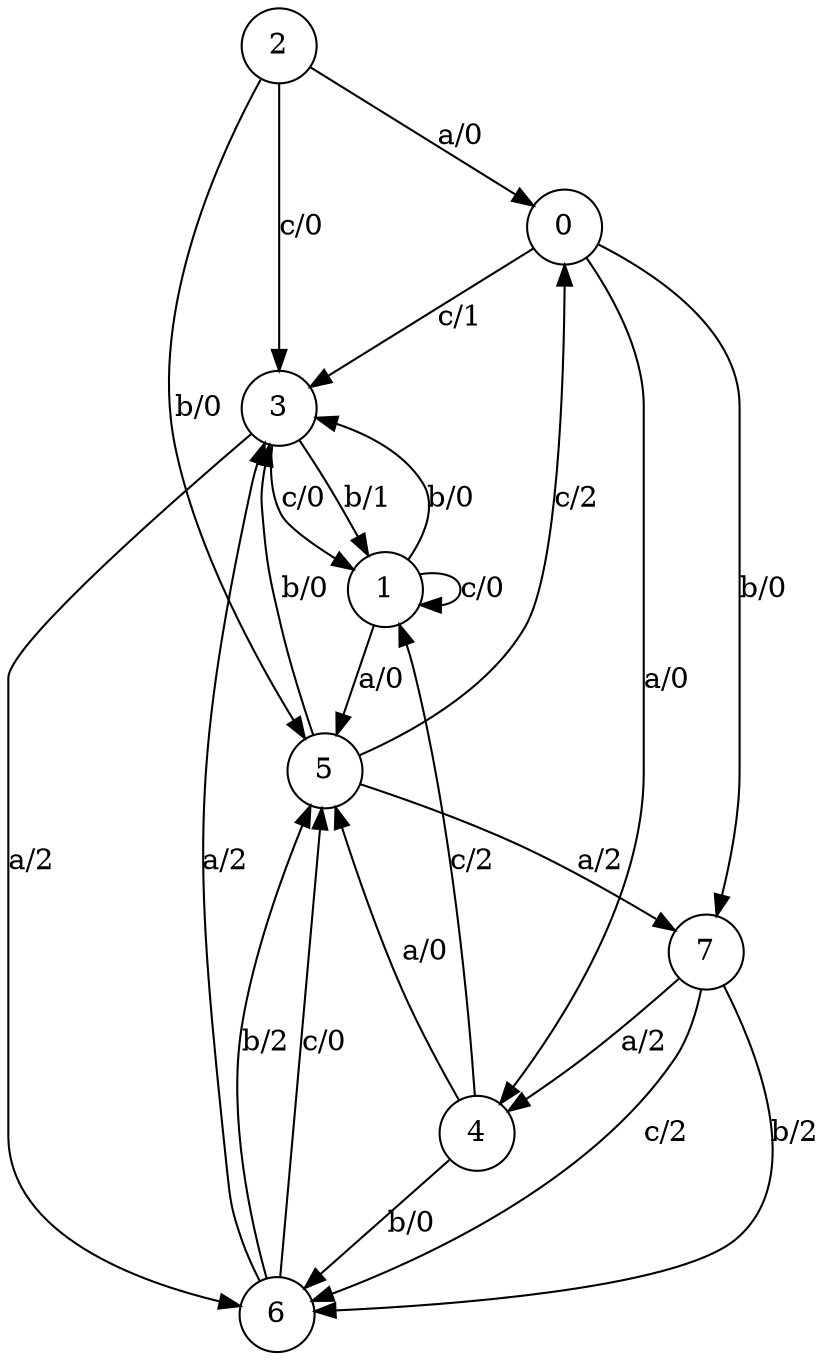 digraph fsm{
	s_0 [label="0" shape="circle"]
	s_1 [label="1" shape="circle"]
	s_2 [label="2" shape="circle"]
	s_3 [label="3" shape="circle"]
	s_4 [label="4" shape="circle"]
	s_5 [label="5" shape="circle"]
	s_6 [label="6" shape="circle"]
	s_7 [label="7" shape="circle"]
	
	s_7 -> s_6[label="b/2"]
	
	s_5 -> s_7[label="a/2"]
	
	s_4 -> s_5[label="a/0"]
	
	s_5 -> s_0[label="c/2"]
	
	s_2 -> s_5[label="b/0"]
	
	s_2 -> s_3[label="c/0"]
	
	s_4 -> s_6[label="b/0"]
	
	s_6 -> s_3[label="a/2"]
	
	s_1 -> s_5[label="a/0"]
	
	s_5 -> s_3[label="b/0"]
	
	s_1 -> s_3[label="b/0"]
	
	s_7 -> s_4[label="a/2"]
	
	s_1 -> s_1[label="c/0"]
	
	s_0 -> s_4[label="a/0"]
	
	s_3 -> s_6[label="a/2"]
	
	s_7 -> s_6[label="c/2"]
	
	s_3 -> s_1[label="c/0"]
	
	s_6 -> s_5[label="c/0"]
	
	s_0 -> s_3[label="c/1"]
	
	s_0 -> s_7[label="b/0"]
	
	s_4 -> s_1[label="c/2"]
	
	s_6 -> s_5[label="b/2"]
	
	s_3 -> s_1[label="b/1"]
	
	s_2 -> s_0[label="a/0"]
}